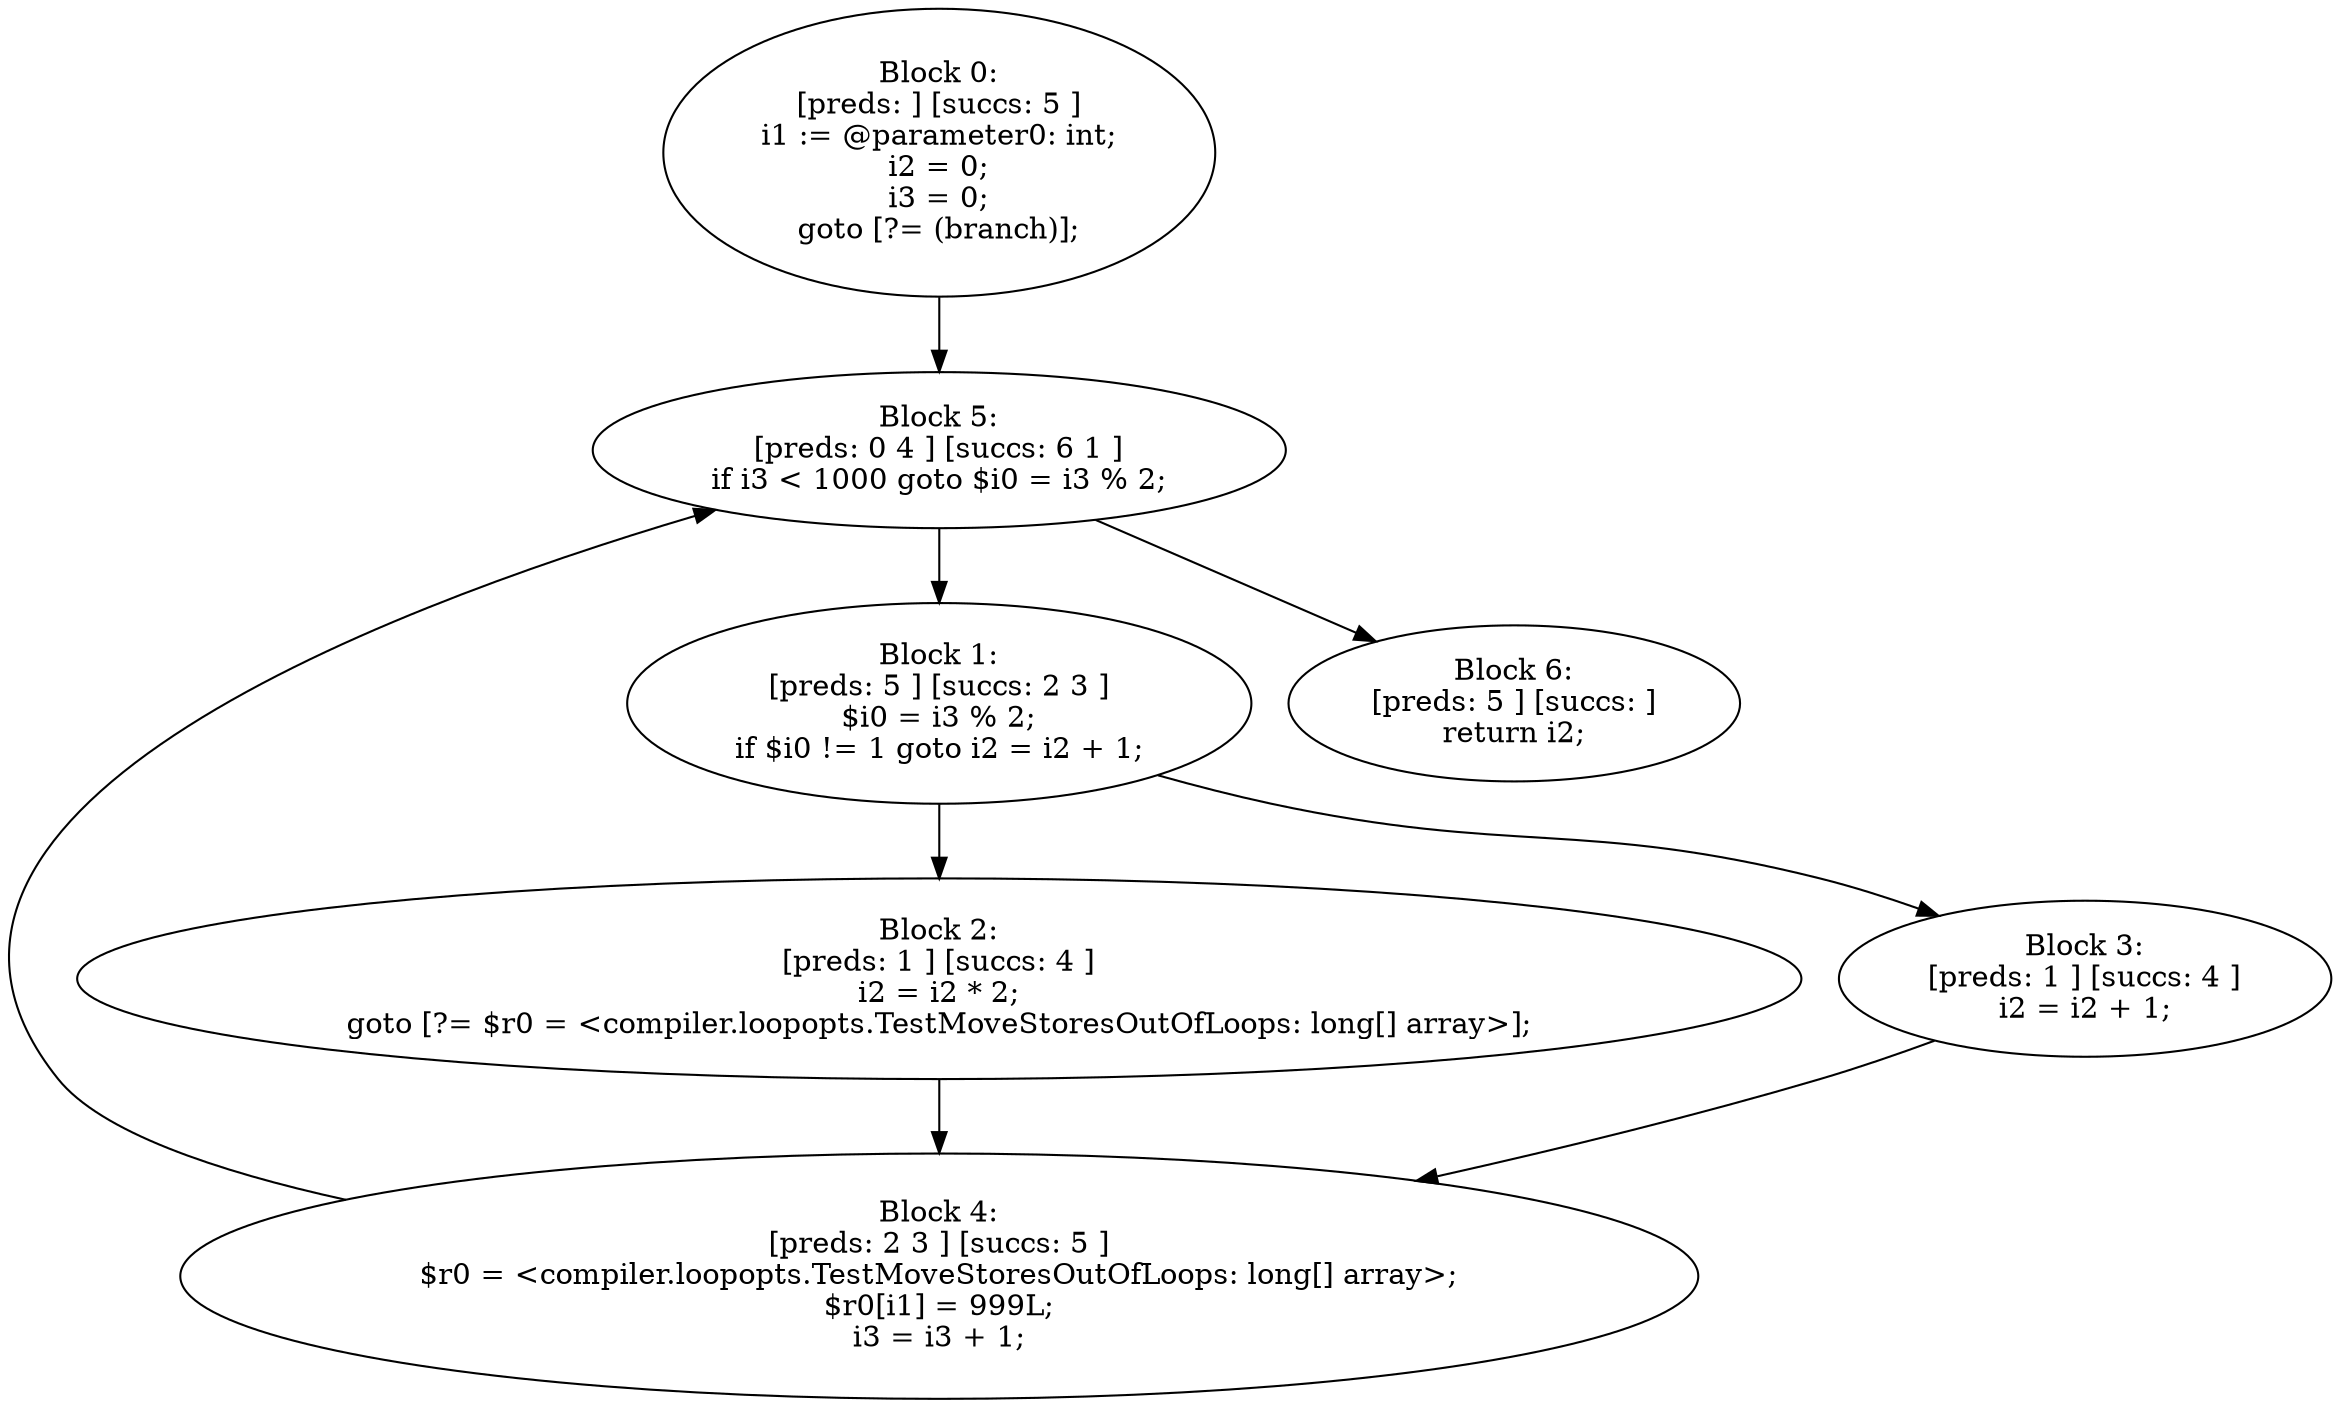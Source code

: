 digraph "unitGraph" {
    "Block 0:
[preds: ] [succs: 5 ]
i1 := @parameter0: int;
i2 = 0;
i3 = 0;
goto [?= (branch)];
"
    "Block 1:
[preds: 5 ] [succs: 2 3 ]
$i0 = i3 % 2;
if $i0 != 1 goto i2 = i2 + 1;
"
    "Block 2:
[preds: 1 ] [succs: 4 ]
i2 = i2 * 2;
goto [?= $r0 = <compiler.loopopts.TestMoveStoresOutOfLoops: long[] array>];
"
    "Block 3:
[preds: 1 ] [succs: 4 ]
i2 = i2 + 1;
"
    "Block 4:
[preds: 2 3 ] [succs: 5 ]
$r0 = <compiler.loopopts.TestMoveStoresOutOfLoops: long[] array>;
$r0[i1] = 999L;
i3 = i3 + 1;
"
    "Block 5:
[preds: 0 4 ] [succs: 6 1 ]
if i3 < 1000 goto $i0 = i3 % 2;
"
    "Block 6:
[preds: 5 ] [succs: ]
return i2;
"
    "Block 0:
[preds: ] [succs: 5 ]
i1 := @parameter0: int;
i2 = 0;
i3 = 0;
goto [?= (branch)];
"->"Block 5:
[preds: 0 4 ] [succs: 6 1 ]
if i3 < 1000 goto $i0 = i3 % 2;
";
    "Block 1:
[preds: 5 ] [succs: 2 3 ]
$i0 = i3 % 2;
if $i0 != 1 goto i2 = i2 + 1;
"->"Block 2:
[preds: 1 ] [succs: 4 ]
i2 = i2 * 2;
goto [?= $r0 = <compiler.loopopts.TestMoveStoresOutOfLoops: long[] array>];
";
    "Block 1:
[preds: 5 ] [succs: 2 3 ]
$i0 = i3 % 2;
if $i0 != 1 goto i2 = i2 + 1;
"->"Block 3:
[preds: 1 ] [succs: 4 ]
i2 = i2 + 1;
";
    "Block 2:
[preds: 1 ] [succs: 4 ]
i2 = i2 * 2;
goto [?= $r0 = <compiler.loopopts.TestMoveStoresOutOfLoops: long[] array>];
"->"Block 4:
[preds: 2 3 ] [succs: 5 ]
$r0 = <compiler.loopopts.TestMoveStoresOutOfLoops: long[] array>;
$r0[i1] = 999L;
i3 = i3 + 1;
";
    "Block 3:
[preds: 1 ] [succs: 4 ]
i2 = i2 + 1;
"->"Block 4:
[preds: 2 3 ] [succs: 5 ]
$r0 = <compiler.loopopts.TestMoveStoresOutOfLoops: long[] array>;
$r0[i1] = 999L;
i3 = i3 + 1;
";
    "Block 4:
[preds: 2 3 ] [succs: 5 ]
$r0 = <compiler.loopopts.TestMoveStoresOutOfLoops: long[] array>;
$r0[i1] = 999L;
i3 = i3 + 1;
"->"Block 5:
[preds: 0 4 ] [succs: 6 1 ]
if i3 < 1000 goto $i0 = i3 % 2;
";
    "Block 5:
[preds: 0 4 ] [succs: 6 1 ]
if i3 < 1000 goto $i0 = i3 % 2;
"->"Block 6:
[preds: 5 ] [succs: ]
return i2;
";
    "Block 5:
[preds: 0 4 ] [succs: 6 1 ]
if i3 < 1000 goto $i0 = i3 % 2;
"->"Block 1:
[preds: 5 ] [succs: 2 3 ]
$i0 = i3 % 2;
if $i0 != 1 goto i2 = i2 + 1;
";
}

